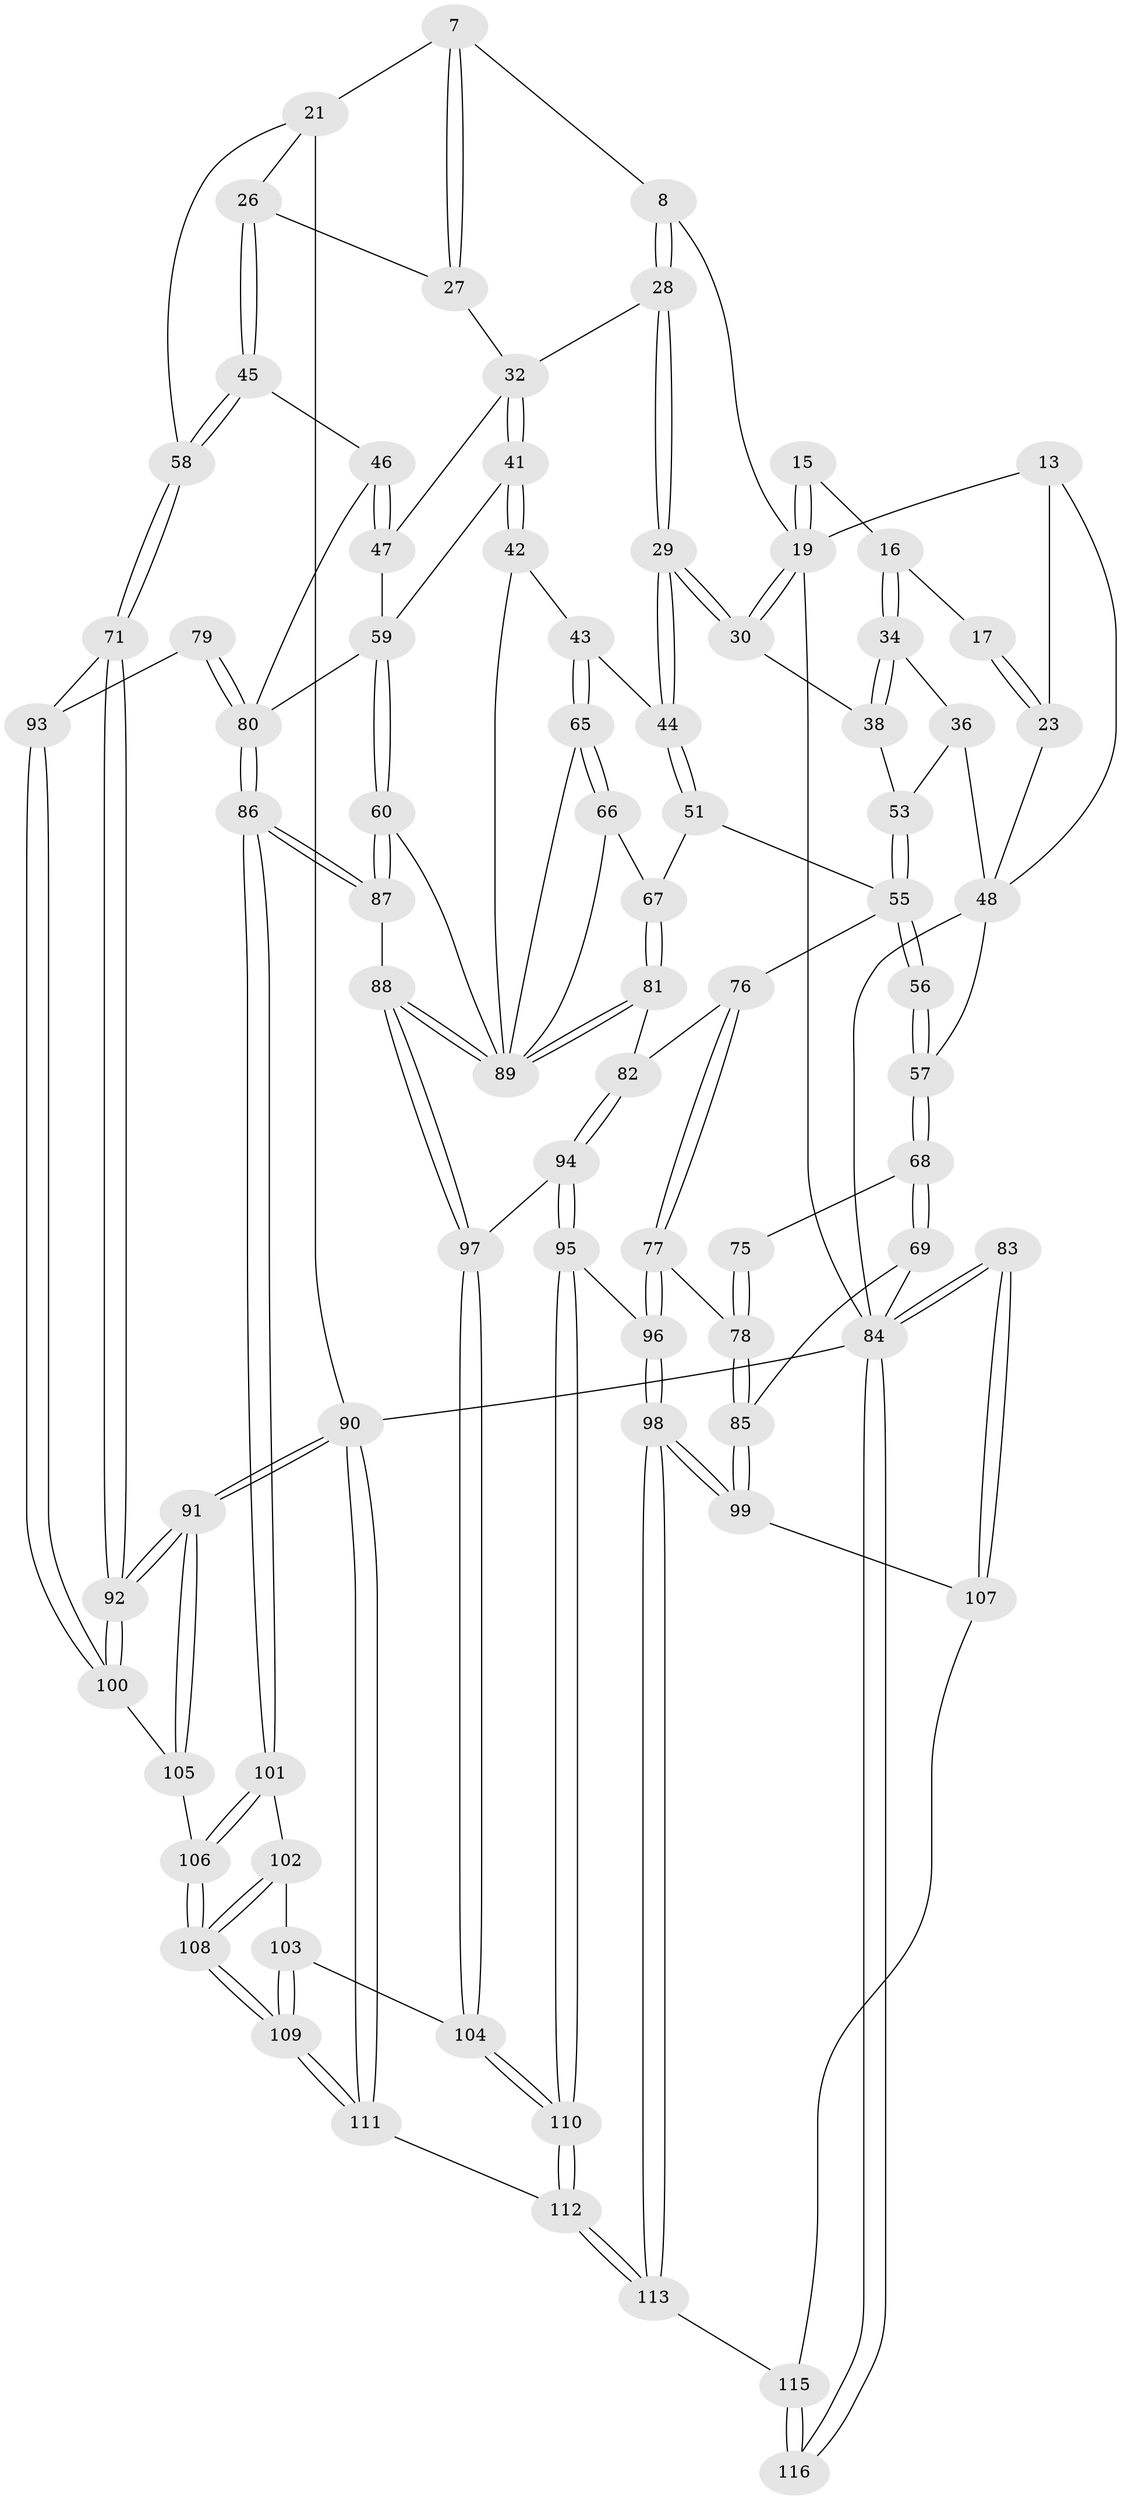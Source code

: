 // original degree distribution, {3: 0.02586206896551724, 6: 0.22413793103448276, 5: 0.5258620689655172, 4: 0.22413793103448276}
// Generated by graph-tools (version 1.1) at 2025/05/03/04/25 22:05:39]
// undirected, 81 vertices, 192 edges
graph export_dot {
graph [start="1"]
  node [color=gray90,style=filled];
  7 [pos="+0.7496732342427241+0.11050341902087712"];
  8 [pos="+0.5398140306646798+0.16685008106383994"];
  13 [pos="+0.3391287645080439+0.07394245533898908",super="+12+11"];
  15 [pos="+0.36443431412920246+0.22030822423364943"];
  16 [pos="+0.23199428012938078+0.20860927111880231"];
  17 [pos="+0.22882725046263747+0.20485694956236578"];
  19 [pos="+0.38202676800127305+0.24595258493285538",super="+9+14"];
  21 [pos="+1+0.10143052297376408",super="+20"];
  23 [pos="+0.1003788516209443+0.2553701136193053",super="+22+18"];
  26 [pos="+0.8948582494576504+0.21607738691511846"];
  27 [pos="+0.7874003397297823+0.19280145474452567"];
  28 [pos="+0.5478013644287709+0.23102915974231727"];
  29 [pos="+0.45548224390996483+0.3575563433861486"];
  30 [pos="+0.3866522558491465+0.30140247147887284"];
  32 [pos="+0.57566060530089+0.25208541308833293",super="+31"];
  34 [pos="+0.2415300140961662+0.2556402379716466"];
  36 [pos="+0.12097971923986138+0.3351823342071189",super="+35"];
  38 [pos="+0.36479118452860937+0.30833757818432656"];
  41 [pos="+0.648591619205558+0.35365004654719534"];
  42 [pos="+0.5883395226021298+0.38673604183105725"];
  43 [pos="+0.5013266216214222+0.3921290415255206"];
  44 [pos="+0.4573064510152244+0.3633410157457732"];
  45 [pos="+0.9302495293307468+0.3956362674725746"];
  46 [pos="+0.8291704415467192+0.4440236152079716"];
  47 [pos="+0.7413964011839189+0.32156577402160413"];
  48 [pos="+0.09043854604340908+0.39083494437657684",super="+37+25"];
  51 [pos="+0.37896242980920114+0.4590634645383435"];
  53 [pos="+0.22406119338491937+0.35026659409297933",super="+40"];
  55 [pos="+0.20322271496976052+0.5023944137896057",super="+54+52"];
  56 [pos="+0.16920276200961742+0.4858406705263882"];
  57 [pos="+0.10232779110652183+0.41562340732312975"];
  58 [pos="+1+0.4491416299924913"];
  59 [pos="+0.6839290034290352+0.5214027003772422",super="+50"];
  60 [pos="+0.6808447778547064+0.5235197524967328"];
  65 [pos="+0.5209906629136275+0.5076012710408578"];
  66 [pos="+0.5062890036075471+0.5398866482805708"];
  67 [pos="+0.48341198315569117+0.5372078169668"];
  68 [pos="+0.011435051851656166+0.5347688723296921"];
  69 [pos="+0+0.6142904466067142"];
  71 [pos="+1+0.5101012674072496"];
  75 [pos="+0.0767750798925765+0.5310377873905003"];
  76 [pos="+0.263419465883802+0.5645571620373712"];
  77 [pos="+0.1849585641866395+0.6334190071742324"];
  78 [pos="+0.1355883452798964+0.6542558167750024"];
  79 [pos="+0.848218581139313+0.6883545540288378",super="+73"];
  80 [pos="+0.7948248209056826+0.7033593741873733",super="+64+63"];
  81 [pos="+0.3470347661187573+0.5941761584136369"];
  82 [pos="+0.289560221598373+0.5869337113435178"];
  83 [pos="+0+0.7646667590870688"];
  84 [pos="+0+1",super="+3+70"];
  85 [pos="+0.1029899398200129+0.6735016451512722"];
  86 [pos="+0.772902951928233+0.7147520982638575"];
  87 [pos="+0.6832931749389667+0.6626221639586313"];
  88 [pos="+0.5318403321852643+0.6874892481647282"];
  89 [pos="+0.5314613942329588+0.6863789106678563",super="+74+61+62"];
  90 [pos="+1+1",super="+2"];
  91 [pos="+1+1"];
  92 [pos="+1+0.9018346487218523"];
  93 [pos="+0.8935903230812651+0.7160490830748047",super="+72"];
  94 [pos="+0.36240575158299865+0.8090068906977994"];
  95 [pos="+0.36027644279600385+0.8143817573669336"];
  96 [pos="+0.2583128979580237+0.8575067169309987"];
  97 [pos="+0.5296762823907748+0.6956896030978729"];
  98 [pos="+0.23777404816657635+0.8738005415723337"];
  99 [pos="+0.11889488535976249+0.8437559758338999"];
  100 [pos="+0.912906405922307+0.7349065679539005"];
  101 [pos="+0.754180212834739+0.7665174619447181"];
  102 [pos="+0.7201172695731839+0.8035161016405702"];
  103 [pos="+0.6916960393560898+0.816155051042475"];
  104 [pos="+0.6092911284015953+0.8436905544636453"];
  105 [pos="+0.8683582497829306+0.8877296149387167"];
  106 [pos="+0.8584852901340775+0.8858725621395628"];
  107 [pos="+0.09407196565351762+0.8553888474901494"];
  108 [pos="+0.7718656111924598+0.9227731727157218"];
  109 [pos="+0.7358587545332675+0.9908131300411525"];
  110 [pos="+0.5417393776140719+1"];
  111 [pos="+0.6452950474946227+1"];
  112 [pos="+0.5643167656504787+1"];
  113 [pos="+0.2474873870058262+1"];
  115 [pos="+0.08600315410322128+0.8791849464644994",super="+114"];
  116 [pos="+0+1"];
  7 -- 8;
  7 -- 27;
  7 -- 27;
  7 -- 21;
  8 -- 28;
  8 -- 28;
  8 -- 19;
  13 -- 19 [weight=2];
  13 -- 23 [weight=2];
  13 -- 48;
  15 -- 16;
  15 -- 19 [weight=2];
  15 -- 19;
  16 -- 17;
  16 -- 34;
  16 -- 34;
  17 -- 23 [weight=2];
  17 -- 23;
  19 -- 30;
  19 -- 30;
  19 -- 84;
  21 -- 58;
  21 -- 90 [weight=2];
  21 -- 26;
  23 -- 48;
  26 -- 27;
  26 -- 45;
  26 -- 45;
  27 -- 32;
  28 -- 29;
  28 -- 29;
  28 -- 32;
  29 -- 30;
  29 -- 30;
  29 -- 44;
  29 -- 44;
  30 -- 38;
  32 -- 41;
  32 -- 41;
  32 -- 47;
  34 -- 38;
  34 -- 38;
  34 -- 36;
  36 -- 53 [weight=2];
  36 -- 48;
  38 -- 53;
  41 -- 42;
  41 -- 42;
  41 -- 59;
  42 -- 43;
  42 -- 89;
  43 -- 44;
  43 -- 65;
  43 -- 65;
  44 -- 51;
  44 -- 51;
  45 -- 46;
  45 -- 58;
  45 -- 58;
  46 -- 47;
  46 -- 47;
  46 -- 80;
  47 -- 59;
  48 -- 57;
  48 -- 84 [weight=2];
  51 -- 67;
  51 -- 55;
  53 -- 55 [weight=2];
  53 -- 55;
  55 -- 56;
  55 -- 56;
  55 -- 76;
  56 -- 57;
  56 -- 57;
  57 -- 68;
  57 -- 68;
  58 -- 71;
  58 -- 71;
  59 -- 60;
  59 -- 60;
  59 -- 80;
  60 -- 87;
  60 -- 87;
  60 -- 89;
  65 -- 66;
  65 -- 66;
  65 -- 89;
  66 -- 67;
  66 -- 89;
  67 -- 81;
  67 -- 81;
  68 -- 69;
  68 -- 69;
  68 -- 75;
  69 -- 85;
  69 -- 84;
  71 -- 92;
  71 -- 92;
  71 -- 93;
  75 -- 78;
  75 -- 78;
  76 -- 77;
  76 -- 77;
  76 -- 82;
  77 -- 78;
  77 -- 96;
  77 -- 96;
  78 -- 85;
  78 -- 85;
  79 -- 80 [weight=2];
  79 -- 80;
  79 -- 93 [weight=2];
  80 -- 86;
  80 -- 86;
  81 -- 82;
  81 -- 89;
  81 -- 89;
  82 -- 94;
  82 -- 94;
  83 -- 84 [weight=2];
  83 -- 84;
  83 -- 107;
  83 -- 107;
  84 -- 116;
  84 -- 116;
  84 -- 90 [weight=2];
  85 -- 99;
  85 -- 99;
  86 -- 87;
  86 -- 87;
  86 -- 101;
  86 -- 101;
  87 -- 88;
  88 -- 89;
  88 -- 89;
  88 -- 97;
  88 -- 97;
  90 -- 91;
  90 -- 91;
  90 -- 111;
  90 -- 111;
  91 -- 92;
  91 -- 92;
  91 -- 105;
  91 -- 105;
  92 -- 100;
  92 -- 100;
  93 -- 100;
  93 -- 100;
  94 -- 95;
  94 -- 95;
  94 -- 97;
  95 -- 96;
  95 -- 110;
  95 -- 110;
  96 -- 98;
  96 -- 98;
  97 -- 104;
  97 -- 104;
  98 -- 99;
  98 -- 99;
  98 -- 113;
  98 -- 113;
  99 -- 107;
  100 -- 105;
  101 -- 102;
  101 -- 106;
  101 -- 106;
  102 -- 103;
  102 -- 108;
  102 -- 108;
  103 -- 104;
  103 -- 109;
  103 -- 109;
  104 -- 110;
  104 -- 110;
  105 -- 106;
  106 -- 108;
  106 -- 108;
  107 -- 115;
  108 -- 109;
  108 -- 109;
  109 -- 111;
  109 -- 111;
  110 -- 112;
  110 -- 112;
  111 -- 112;
  112 -- 113;
  112 -- 113;
  113 -- 115;
  115 -- 116 [weight=2];
  115 -- 116;
}
